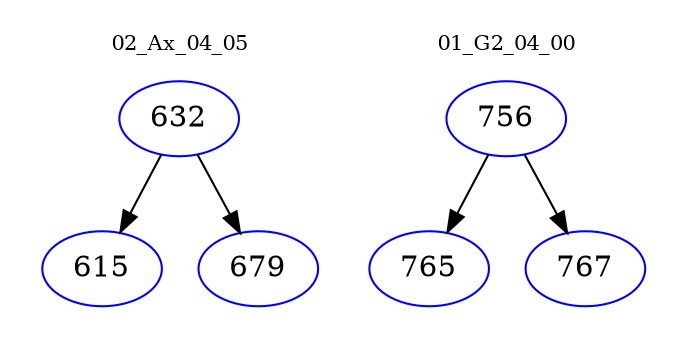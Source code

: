 digraph{
subgraph cluster_0 {
color = white
label = "02_Ax_04_05";
fontsize=10;
T0_632 [label="632", color="blue"]
T0_632 -> T0_615 [color="black"]
T0_615 [label="615", color="blue"]
T0_632 -> T0_679 [color="black"]
T0_679 [label="679", color="blue"]
}
subgraph cluster_1 {
color = white
label = "01_G2_04_00";
fontsize=10;
T1_756 [label="756", color="blue"]
T1_756 -> T1_765 [color="black"]
T1_765 [label="765", color="blue"]
T1_756 -> T1_767 [color="black"]
T1_767 [label="767", color="blue"]
}
}

